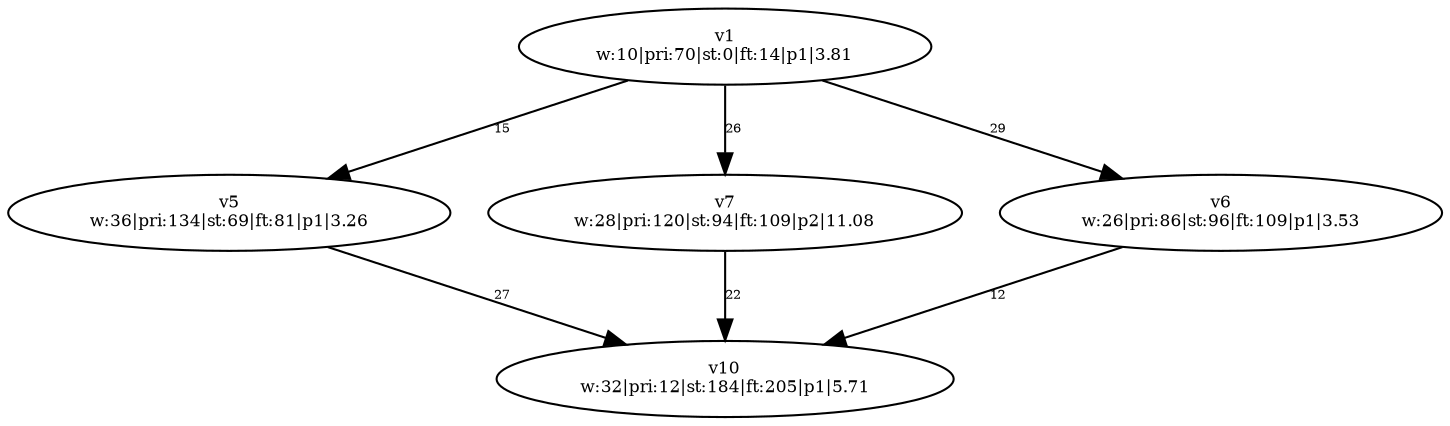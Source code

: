 digraph {
	v1 [label="v1
w:10|pri:70|st:0|ft:14|p1|3.81" fontsize=8.0]
	v5 [label="v5
w:36|pri:134|st:69|ft:81|p1|3.26" fontsize=8.0]
	v7 [label="v7
w:28|pri:120|st:94|ft:109|p2|11.08" fontsize=8.0]
	v6 [label="v6
w:26|pri:86|st:96|ft:109|p1|3.53" fontsize=8.0]
	v10 [label="v10
w:32|pri:12|st:184|ft:205|p1|5.71" fontsize=8.0]
	v1 -> v5 [label=15 constraint=true fontsize=6.0]
	v1 -> v6 [label=29 constraint=true fontsize=6.0]
	v1 -> v7 [label=26 constraint=true fontsize=6.0]
	v5 -> v10 [label=27 constraint=true fontsize=6.0]
	v6 -> v10 [label=12 constraint=true fontsize=6.0]
	v7 -> v10 [label=22 constraint=true fontsize=6.0]
}
